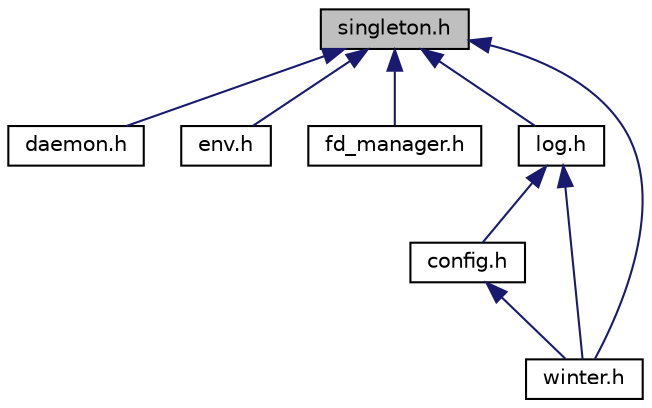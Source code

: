 digraph "singleton.h"
{
 // LATEX_PDF_SIZE
  edge [fontname="Helvetica",fontsize="10",labelfontname="Helvetica",labelfontsize="10"];
  node [fontname="Helvetica",fontsize="10",shape=record];
  Node1 [label="singleton.h",height=0.2,width=0.4,color="black", fillcolor="grey75", style="filled", fontcolor="black",tooltip="单例模式封装"];
  Node1 -> Node2 [dir="back",color="midnightblue",fontsize="10",style="solid"];
  Node2 [label="daemon.h",height=0.2,width=0.4,color="black", fillcolor="white", style="filled",URL="$daemon_8h.html",tooltip="守护进程模块"];
  Node1 -> Node3 [dir="back",color="midnightblue",fontsize="10",style="solid"];
  Node3 [label="env.h",height=0.2,width=0.4,color="black", fillcolor="white", style="filled",URL="$env_8h_source.html",tooltip=" "];
  Node1 -> Node4 [dir="back",color="midnightblue",fontsize="10",style="solid"];
  Node4 [label="fd_manager.h",height=0.2,width=0.4,color="black", fillcolor="white", style="filled",URL="$fd__manager_8h.html",tooltip="文件句柄管理类"];
  Node1 -> Node5 [dir="back",color="midnightblue",fontsize="10",style="solid"];
  Node5 [label="log.h",height=0.2,width=0.4,color="black", fillcolor="white", style="filled",URL="$log_8h.html",tooltip="日志模块封装"];
  Node5 -> Node6 [dir="back",color="midnightblue",fontsize="10",style="solid"];
  Node6 [label="config.h",height=0.2,width=0.4,color="black", fillcolor="white", style="filled",URL="$config_8h.html",tooltip="配置模块"];
  Node6 -> Node7 [dir="back",color="midnightblue",fontsize="10",style="solid"];
  Node7 [label="winter.h",height=0.2,width=0.4,color="black", fillcolor="white", style="filled",URL="$winter_8h.html",tooltip="winter头文件"];
  Node5 -> Node7 [dir="back",color="midnightblue",fontsize="10",style="solid"];
  Node1 -> Node7 [dir="back",color="midnightblue",fontsize="10",style="solid"];
}
